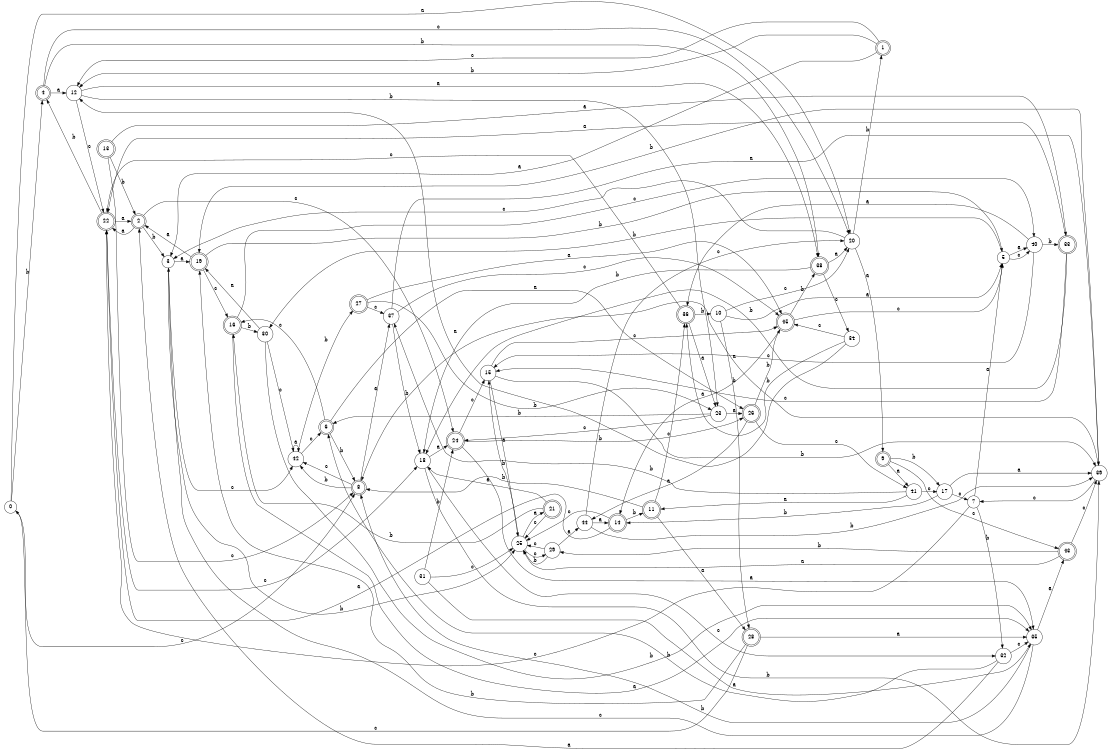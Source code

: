 digraph n37_8 {
__start0 [label="" shape="none"];

rankdir=LR;
size="8,5";

s0 [style="filled", color="black", fillcolor="white" shape="circle", label="0"];
s1 [style="rounded,filled", color="black", fillcolor="white" shape="doublecircle", label="1"];
s2 [style="rounded,filled", color="black", fillcolor="white" shape="doublecircle", label="2"];
s3 [style="filled", color="black", fillcolor="white" shape="circle", label="3"];
s4 [style="rounded,filled", color="black", fillcolor="white" shape="doublecircle", label="4"];
s5 [style="filled", color="black", fillcolor="white" shape="circle", label="5"];
s6 [style="rounded,filled", color="black", fillcolor="white" shape="doublecircle", label="6"];
s7 [style="filled", color="black", fillcolor="white" shape="circle", label="7"];
s8 [style="rounded,filled", color="black", fillcolor="white" shape="doublecircle", label="8"];
s9 [style="rounded,filled", color="black", fillcolor="white" shape="doublecircle", label="9"];
s10 [style="filled", color="black", fillcolor="white" shape="circle", label="10"];
s11 [style="rounded,filled", color="black", fillcolor="white" shape="doublecircle", label="11"];
s12 [style="filled", color="black", fillcolor="white" shape="circle", label="12"];
s13 [style="rounded,filled", color="black", fillcolor="white" shape="doublecircle", label="13"];
s14 [style="rounded,filled", color="black", fillcolor="white" shape="doublecircle", label="14"];
s15 [style="filled", color="black", fillcolor="white" shape="circle", label="15"];
s16 [style="rounded,filled", color="black", fillcolor="white" shape="doublecircle", label="16"];
s17 [style="filled", color="black", fillcolor="white" shape="circle", label="17"];
s18 [style="filled", color="black", fillcolor="white" shape="circle", label="18"];
s19 [style="rounded,filled", color="black", fillcolor="white" shape="doublecircle", label="19"];
s20 [style="filled", color="black", fillcolor="white" shape="circle", label="20"];
s21 [style="rounded,filled", color="black", fillcolor="white" shape="doublecircle", label="21"];
s22 [style="rounded,filled", color="black", fillcolor="white" shape="doublecircle", label="22"];
s23 [style="filled", color="black", fillcolor="white" shape="circle", label="23"];
s24 [style="rounded,filled", color="black", fillcolor="white" shape="doublecircle", label="24"];
s25 [style="filled", color="black", fillcolor="white" shape="circle", label="25"];
s26 [style="rounded,filled", color="black", fillcolor="white" shape="doublecircle", label="26"];
s27 [style="rounded,filled", color="black", fillcolor="white" shape="doublecircle", label="27"];
s28 [style="rounded,filled", color="black", fillcolor="white" shape="doublecircle", label="28"];
s29 [style="filled", color="black", fillcolor="white" shape="circle", label="29"];
s30 [style="filled", color="black", fillcolor="white" shape="circle", label="30"];
s31 [style="filled", color="black", fillcolor="white" shape="circle", label="31"];
s32 [style="filled", color="black", fillcolor="white" shape="circle", label="32"];
s33 [style="rounded,filled", color="black", fillcolor="white" shape="doublecircle", label="33"];
s34 [style="filled", color="black", fillcolor="white" shape="circle", label="34"];
s35 [style="filled", color="black", fillcolor="white" shape="circle", label="35"];
s36 [style="rounded,filled", color="black", fillcolor="white" shape="doublecircle", label="36"];
s37 [style="filled", color="black", fillcolor="white" shape="circle", label="37"];
s38 [style="rounded,filled", color="black", fillcolor="white" shape="doublecircle", label="38"];
s39 [style="filled", color="black", fillcolor="white" shape="circle", label="39"];
s40 [style="filled", color="black", fillcolor="white" shape="circle", label="40"];
s41 [style="filled", color="black", fillcolor="white" shape="circle", label="41"];
s42 [style="filled", color="black", fillcolor="white" shape="circle", label="42"];
s43 [style="rounded,filled", color="black", fillcolor="white" shape="doublecircle", label="43"];
s44 [style="filled", color="black", fillcolor="white" shape="circle", label="44"];
s45 [style="rounded,filled", color="black", fillcolor="white" shape="doublecircle", label="45"];
s0 -> s20 [label="a"];
s0 -> s4 [label="b"];
s0 -> s8 [label="c"];
s1 -> s3 [label="a"];
s1 -> s12 [label="b"];
s1 -> s12 [label="c"];
s2 -> s22 [label="a"];
s2 -> s3 [label="b"];
s2 -> s24 [label="c"];
s3 -> s19 [label="a"];
s3 -> s25 [label="b"];
s3 -> s42 [label="c"];
s4 -> s12 [label="a"];
s4 -> s38 [label="b"];
s4 -> s20 [label="c"];
s5 -> s40 [label="a"];
s5 -> s30 [label="b"];
s5 -> s40 [label="c"];
s6 -> s26 [label="a"];
s6 -> s8 [label="b"];
s6 -> s16 [label="c"];
s7 -> s5 [label="a"];
s7 -> s32 [label="b"];
s7 -> s22 [label="c"];
s8 -> s37 [label="a"];
s8 -> s42 [label="b"];
s8 -> s42 [label="c"];
s9 -> s41 [label="a"];
s9 -> s17 [label="b"];
s9 -> s43 [label="c"];
s10 -> s5 [label="a"];
s10 -> s28 [label="b"];
s10 -> s20 [label="c"];
s11 -> s28 [label="a"];
s11 -> s8 [label="b"];
s11 -> s36 [label="c"];
s12 -> s38 [label="a"];
s12 -> s23 [label="b"];
s12 -> s22 [label="c"];
s13 -> s33 [label="a"];
s13 -> s2 [label="b"];
s13 -> s8 [label="c"];
s14 -> s22 [label="a"];
s14 -> s11 [label="b"];
s14 -> s25 [label="c"];
s15 -> s25 [label="a"];
s15 -> s39 [label="b"];
s15 -> s45 [label="c"];
s16 -> s35 [label="a"];
s16 -> s30 [label="b"];
s16 -> s40 [label="c"];
s17 -> s39 [label="a"];
s17 -> s14 [label="b"];
s17 -> s7 [label="c"];
s18 -> s24 [label="a"];
s18 -> s39 [label="b"];
s18 -> s32 [label="c"];
s19 -> s2 [label="a"];
s19 -> s5 [label="b"];
s19 -> s16 [label="c"];
s20 -> s9 [label="a"];
s20 -> s1 [label="b"];
s20 -> s3 [label="c"];
s21 -> s18 [label="a"];
s21 -> s16 [label="b"];
s21 -> s25 [label="c"];
s22 -> s2 [label="a"];
s22 -> s4 [label="b"];
s22 -> s18 [label="c"];
s23 -> s26 [label="a"];
s23 -> s6 [label="b"];
s23 -> s24 [label="c"];
s24 -> s35 [label="a"];
s24 -> s26 [label="b"];
s24 -> s15 [label="c"];
s25 -> s21 [label="a"];
s25 -> s15 [label="b"];
s25 -> s29 [label="c"];
s26 -> s44 [label="a"];
s26 -> s45 [label="b"];
s26 -> s41 [label="c"];
s27 -> s45 [label="a"];
s27 -> s23 [label="b"];
s27 -> s37 [label="c"];
s28 -> s35 [label="a"];
s28 -> s19 [label="b"];
s28 -> s0 [label="c"];
s29 -> s44 [label="a"];
s29 -> s25 [label="b"];
s29 -> s25 [label="c"];
s30 -> s19 [label="a"];
s30 -> s35 [label="b"];
s30 -> s42 [label="c"];
s31 -> s35 [label="a"];
s31 -> s24 [label="b"];
s31 -> s25 [label="c"];
s32 -> s2 [label="a"];
s32 -> s6 [label="b"];
s32 -> s35 [label="c"];
s33 -> s22 [label="a"];
s33 -> s18 [label="b"];
s33 -> s15 [label="c"];
s34 -> s12 [label="a"];
s34 -> s36 [label="b"];
s34 -> s45 [label="c"];
s35 -> s43 [label="a"];
s35 -> s8 [label="b"];
s35 -> s3 [label="c"];
s36 -> s23 [label="a"];
s36 -> s10 [label="b"];
s36 -> s22 [label="c"];
s37 -> s39 [label="a"];
s37 -> s18 [label="b"];
s37 -> s45 [label="c"];
s38 -> s20 [label="a"];
s38 -> s18 [label="b"];
s38 -> s34 [label="c"];
s39 -> s8 [label="a"];
s39 -> s19 [label="b"];
s39 -> s7 [label="c"];
s40 -> s36 [label="a"];
s40 -> s33 [label="b"];
s40 -> s15 [label="c"];
s41 -> s11 [label="a"];
s41 -> s37 [label="b"];
s41 -> s17 [label="c"];
s42 -> s42 [label="a"];
s42 -> s27 [label="b"];
s42 -> s6 [label="c"];
s43 -> s25 [label="a"];
s43 -> s29 [label="b"];
s43 -> s39 [label="c"];
s44 -> s14 [label="a"];
s44 -> s39 [label="b"];
s44 -> s20 [label="c"];
s45 -> s14 [label="a"];
s45 -> s38 [label="b"];
s45 -> s5 [label="c"];

}